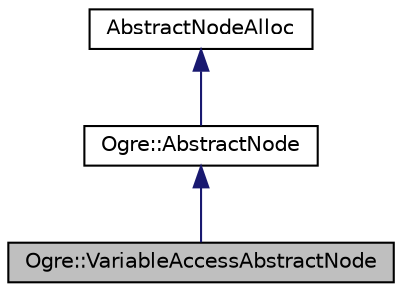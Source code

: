 digraph "Ogre::VariableAccessAbstractNode"
{
  bgcolor="transparent";
  edge [fontname="Helvetica",fontsize="10",labelfontname="Helvetica",labelfontsize="10"];
  node [fontname="Helvetica",fontsize="10",shape=record];
  Node0 [label="Ogre::VariableAccessAbstractNode",height=0.2,width=0.4,color="black", fillcolor="grey75", style="filled", fontcolor="black"];
  Node1 -> Node0 [dir="back",color="midnightblue",fontsize="10",style="solid",fontname="Helvetica"];
  Node1 [label="Ogre::AbstractNode",height=0.2,width=0.4,color="black",URL="$class_ogre_1_1_abstract_node.html"];
  Node2 -> Node1 [dir="back",color="midnightblue",fontsize="10",style="solid",fontname="Helvetica"];
  Node2 [label="AbstractNodeAlloc",height=0.2,width=0.4,color="black",URL="$class_ogre_1_1_allocated_object.html"];
}
